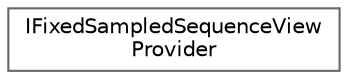 digraph "Graphical Class Hierarchy"
{
 // INTERACTIVE_SVG=YES
 // LATEX_PDF_SIZE
  bgcolor="transparent";
  edge [fontname=Helvetica,fontsize=10,labelfontname=Helvetica,labelfontsize=10];
  node [fontname=Helvetica,fontsize=10,shape=box,height=0.2,width=0.4];
  rankdir="LR";
  Node0 [id="Node000000",label="IFixedSampledSequenceView\lProvider",height=0.2,width=0.4,color="grey40", fillcolor="white", style="filled",URL="$d9/db2/classIFixedSampledSequenceViewProvider.html",tooltip=" "];
}
